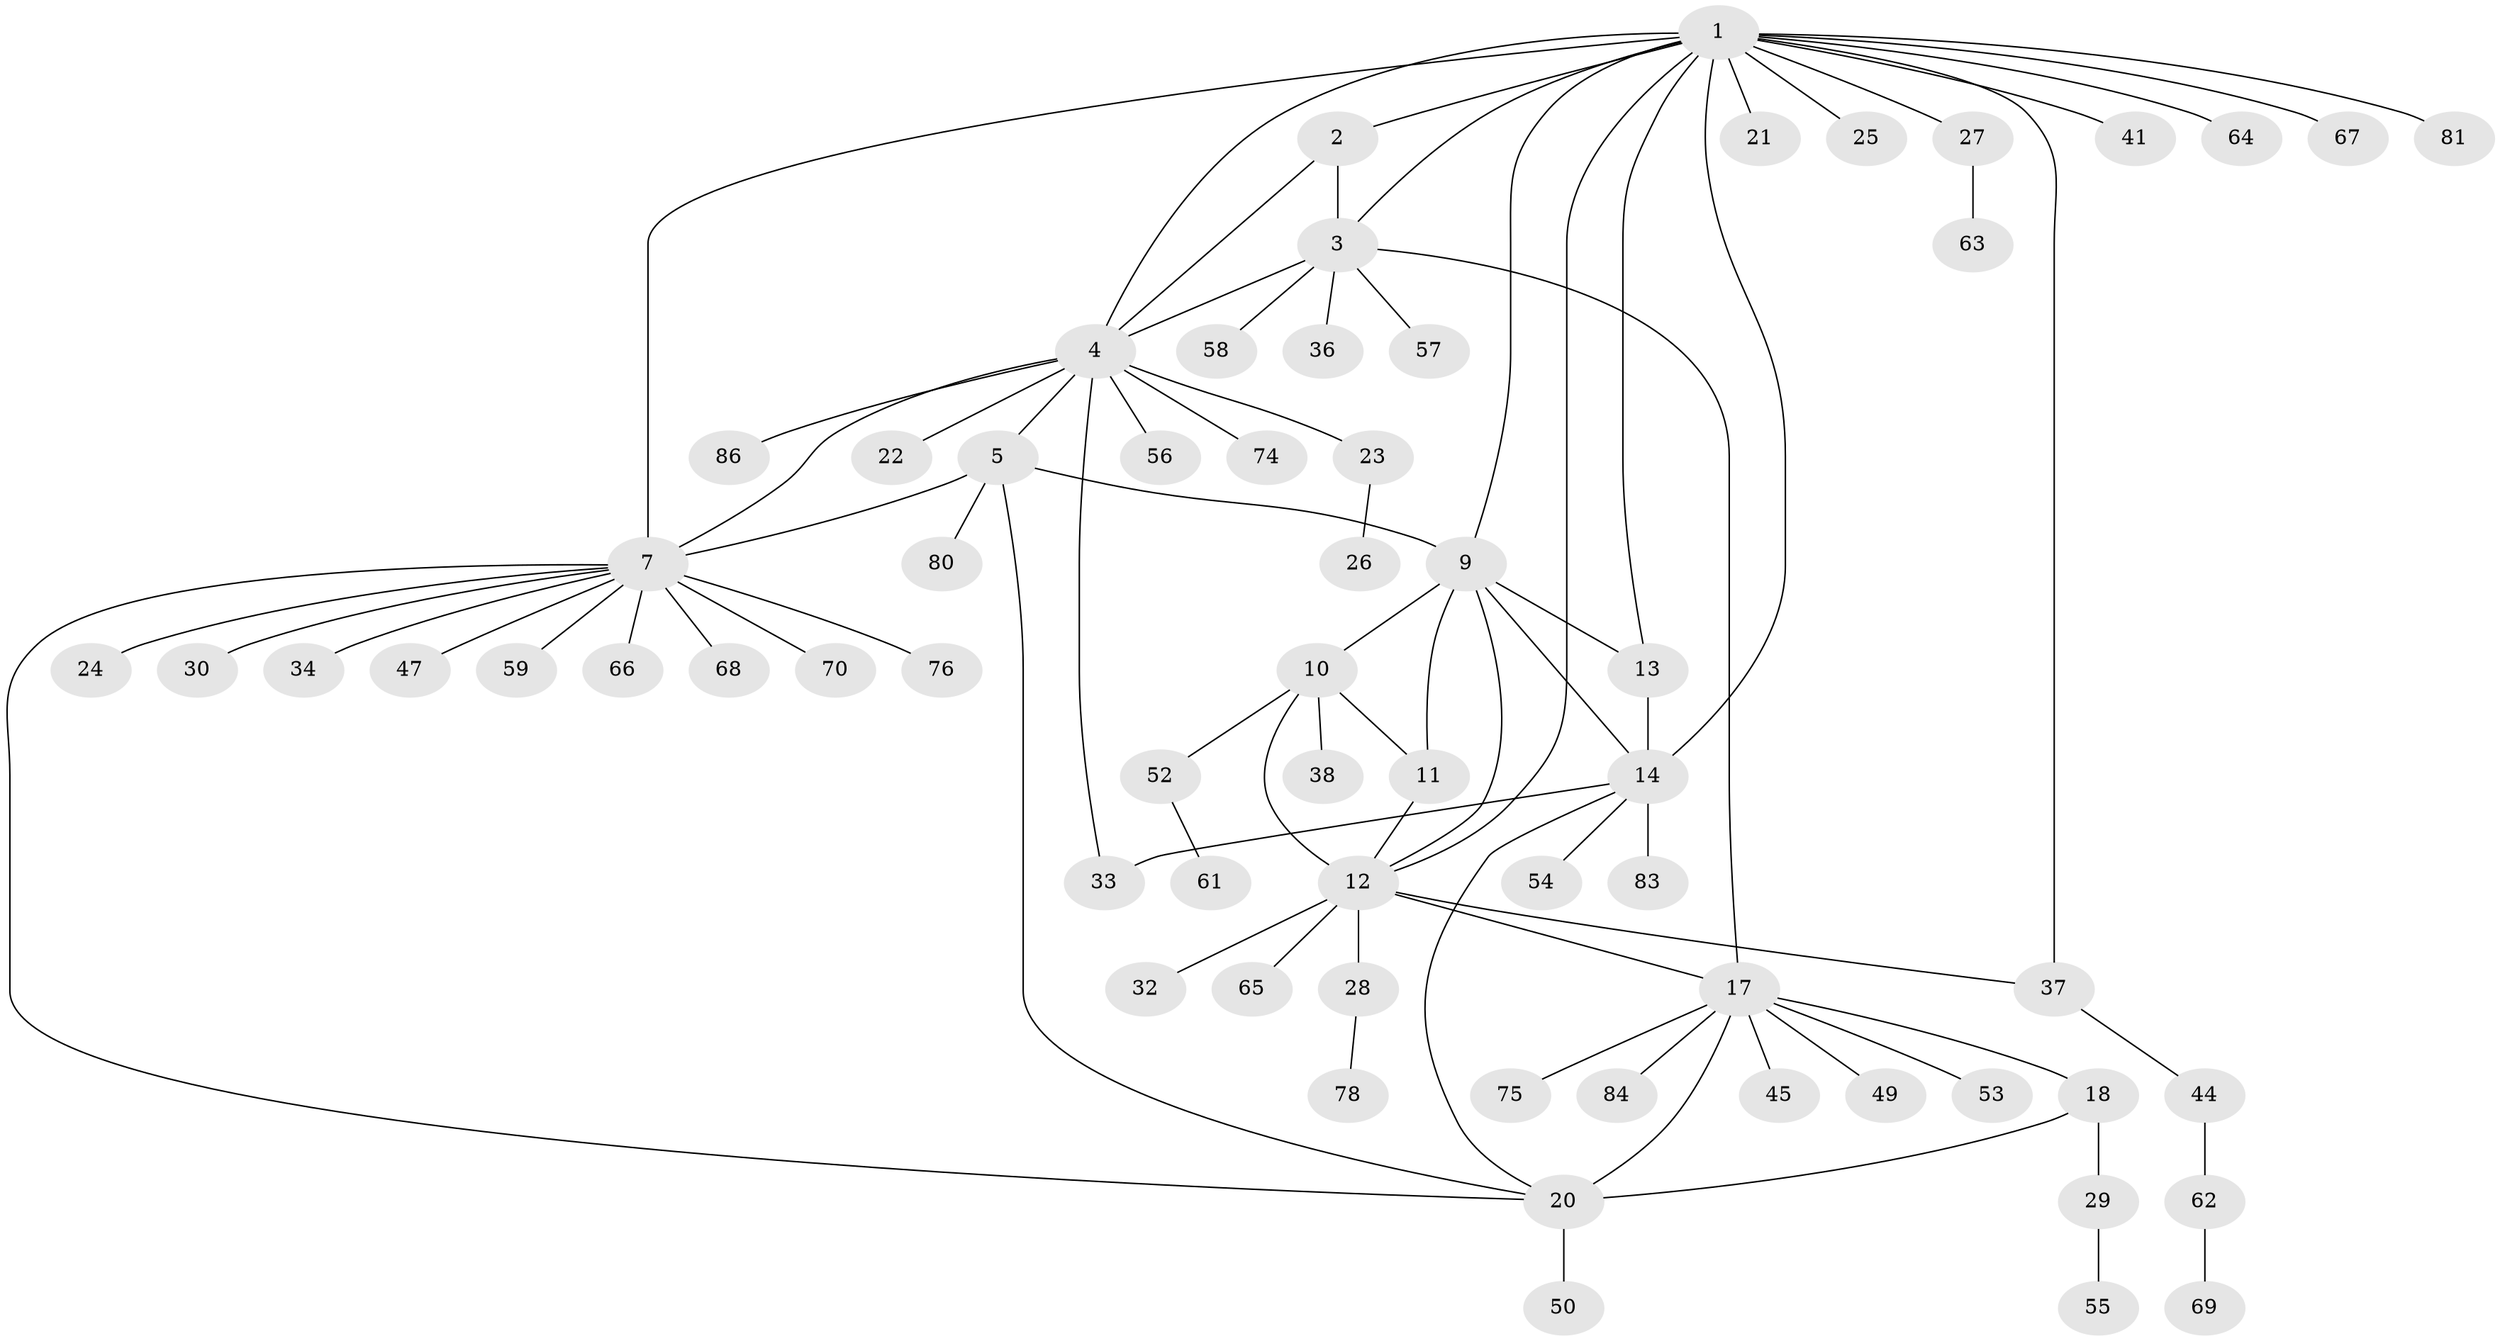 // original degree distribution, {9: 0.023255813953488372, 3: 0.08139534883720931, 6: 0.03488372093023256, 7: 0.023255813953488372, 12: 0.011627906976744186, 5: 0.023255813953488372, 10: 0.023255813953488372, 4: 0.046511627906976744, 8: 0.023255813953488372, 1: 0.5697674418604651, 2: 0.13953488372093023}
// Generated by graph-tools (version 1.1) at 2025/11/02/27/25 16:11:33]
// undirected, 64 vertices, 83 edges
graph export_dot {
graph [start="1"]
  node [color=gray90,style=filled];
  1 [super="+15"];
  2;
  3 [super="+31"];
  4 [super="+6"];
  5 [super="+48"];
  7 [super="+8"];
  9 [super="+16"];
  10 [super="+42"];
  11;
  12 [super="+60"];
  13 [super="+35"];
  14 [super="+73"];
  17 [super="+46"];
  18 [super="+19"];
  20 [super="+43"];
  21;
  22 [super="+85"];
  23;
  24;
  25;
  26;
  27 [super="+39"];
  28;
  29;
  30;
  32;
  33;
  34;
  36 [super="+77"];
  37 [super="+40"];
  38;
  41;
  44 [super="+51"];
  45;
  47;
  49;
  50;
  52;
  53;
  54;
  55;
  56;
  57;
  58;
  59 [super="+72"];
  61;
  62 [super="+79"];
  63 [super="+71"];
  64;
  65;
  66;
  67;
  68;
  69;
  70;
  74;
  75 [super="+82"];
  76;
  78;
  80;
  81;
  83;
  84;
  86;
  1 -- 2;
  1 -- 3;
  1 -- 4;
  1 -- 12;
  1 -- 21;
  1 -- 41;
  1 -- 67;
  1 -- 81;
  1 -- 64;
  1 -- 37;
  1 -- 13;
  1 -- 14;
  1 -- 25;
  1 -- 27;
  1 -- 9;
  1 -- 7;
  2 -- 3;
  2 -- 4;
  3 -- 4;
  3 -- 17;
  3 -- 58;
  3 -- 57;
  3 -- 36;
  4 -- 22;
  4 -- 56;
  4 -- 86;
  4 -- 33;
  4 -- 5;
  4 -- 23;
  4 -- 7 [weight=2];
  4 -- 74;
  5 -- 7 [weight=2];
  5 -- 9;
  5 -- 80;
  5 -- 20;
  7 -- 24;
  7 -- 30;
  7 -- 34;
  7 -- 47;
  7 -- 59;
  7 -- 66;
  7 -- 68;
  7 -- 70;
  7 -- 76;
  7 -- 20;
  9 -- 10;
  9 -- 11;
  9 -- 12;
  9 -- 13;
  9 -- 14;
  10 -- 11;
  10 -- 12;
  10 -- 38;
  10 -- 52;
  11 -- 12;
  12 -- 17;
  12 -- 28;
  12 -- 32;
  12 -- 37;
  12 -- 65;
  13 -- 14;
  14 -- 20;
  14 -- 33;
  14 -- 54;
  14 -- 83;
  17 -- 18 [weight=2];
  17 -- 20;
  17 -- 45;
  17 -- 53;
  17 -- 75;
  17 -- 84;
  17 -- 49;
  18 -- 20 [weight=2];
  18 -- 29;
  20 -- 50;
  23 -- 26;
  27 -- 63;
  28 -- 78;
  29 -- 55;
  37 -- 44;
  44 -- 62;
  52 -- 61;
  62 -- 69;
}
